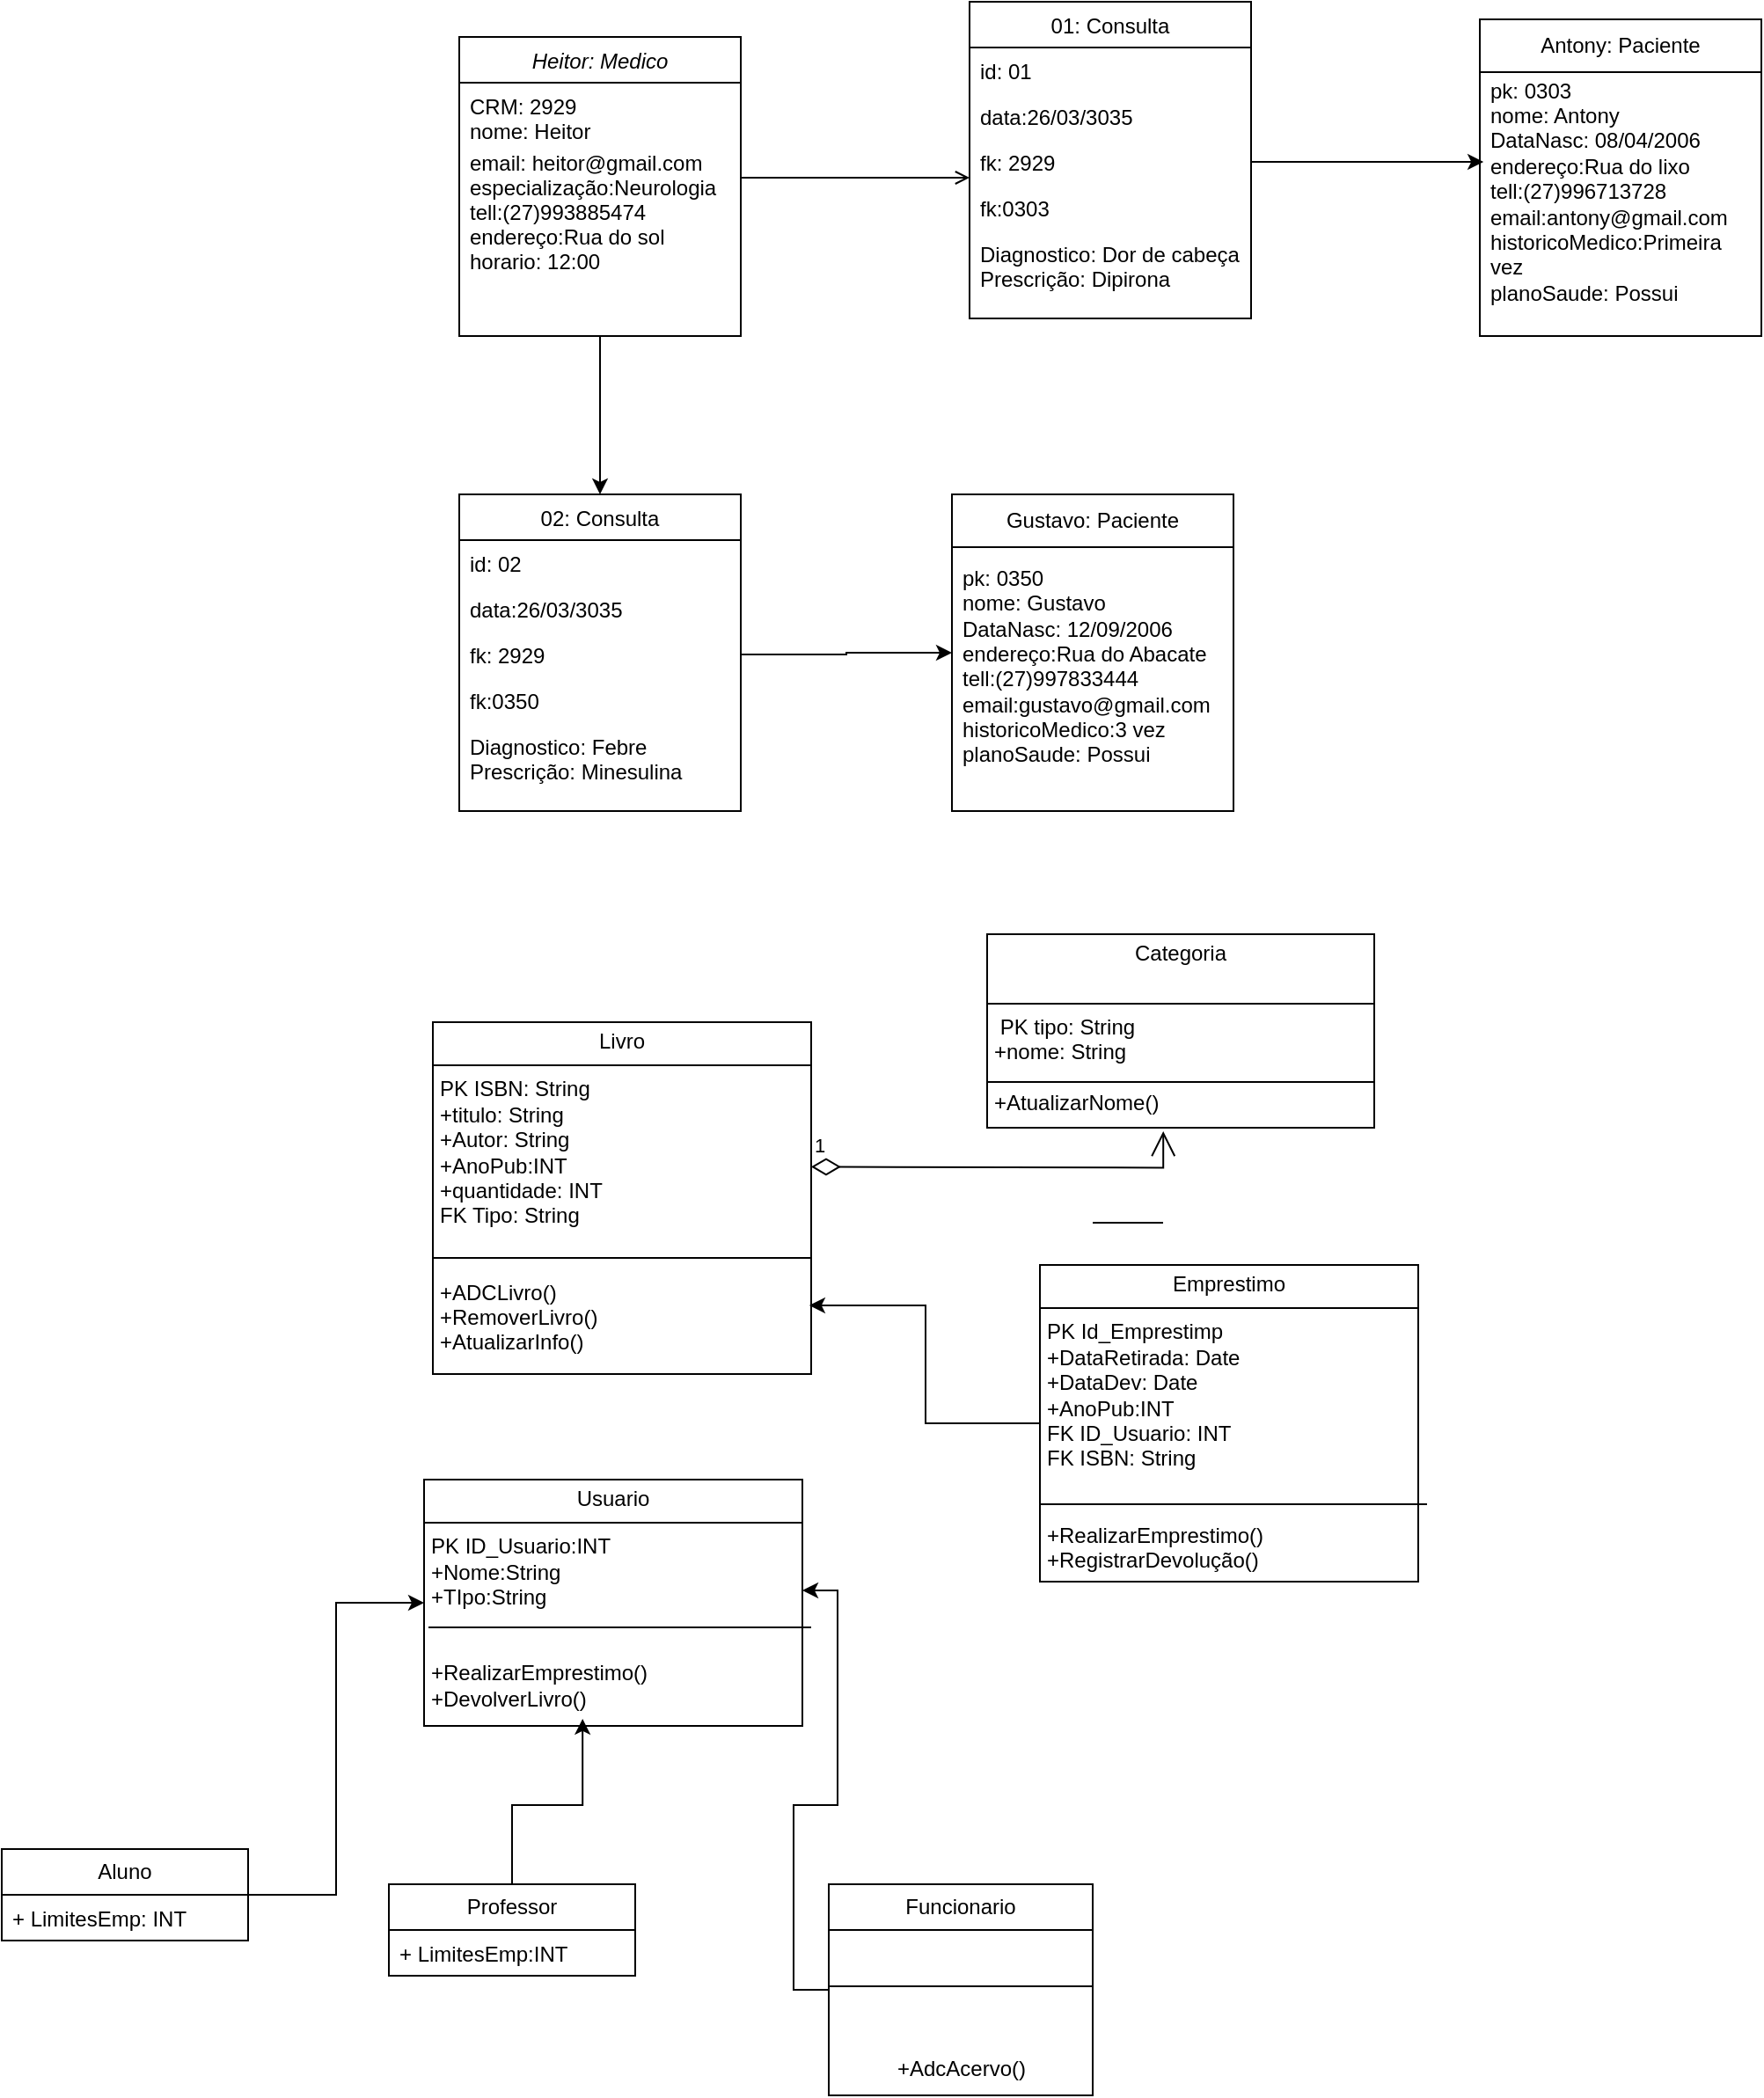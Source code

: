 <mxfile version="26.1.3">
  <diagram id="C5RBs43oDa-KdzZeNtuy" name="Page-1">
    <mxGraphModel dx="2261" dy="772" grid="1" gridSize="10" guides="1" tooltips="1" connect="1" arrows="1" fold="1" page="1" pageScale="1" pageWidth="827" pageHeight="1169" math="0" shadow="0">
      <root>
        <mxCell id="WIyWlLk6GJQsqaUBKTNV-0" />
        <mxCell id="WIyWlLk6GJQsqaUBKTNV-1" parent="WIyWlLk6GJQsqaUBKTNV-0" />
        <mxCell id="hnyukxAgt4o4ZXsjvl1w-23" style="edgeStyle=orthogonalEdgeStyle;rounded=0;orthogonalLoop=1;jettySize=auto;html=1;exitX=0.5;exitY=1;exitDx=0;exitDy=0;entryX=0.5;entryY=0;entryDx=0;entryDy=0;" edge="1" parent="WIyWlLk6GJQsqaUBKTNV-1" source="zkfFHV4jXpPFQw0GAbJ--0" target="hnyukxAgt4o4ZXsjvl1w-17">
          <mxGeometry relative="1" as="geometry" />
        </mxCell>
        <mxCell id="zkfFHV4jXpPFQw0GAbJ--0" value="Heitor: Medico" style="swimlane;fontStyle=2;align=center;verticalAlign=top;childLayout=stackLayout;horizontal=1;startSize=26;horizontalStack=0;resizeParent=1;resizeLast=0;collapsible=1;marginBottom=0;rounded=0;shadow=0;strokeWidth=1;" parent="WIyWlLk6GJQsqaUBKTNV-1" vertex="1">
          <mxGeometry x="30" y="90" width="160" height="170" as="geometry">
            <mxRectangle x="230" y="140" width="160" height="26" as="alternateBounds" />
          </mxGeometry>
        </mxCell>
        <mxCell id="zkfFHV4jXpPFQw0GAbJ--1" value="CRM: 2929" style="text;align=left;verticalAlign=top;spacingLeft=4;spacingRight=4;overflow=hidden;rotatable=0;points=[[0,0.5],[1,0.5]];portConstraint=eastwest;" parent="zkfFHV4jXpPFQw0GAbJ--0" vertex="1">
          <mxGeometry y="26" width="160" height="14" as="geometry" />
        </mxCell>
        <mxCell id="zkfFHV4jXpPFQw0GAbJ--2" value="nome: Heitor" style="text;align=left;verticalAlign=top;spacingLeft=4;spacingRight=4;overflow=hidden;rotatable=0;points=[[0,0.5],[1,0.5]];portConstraint=eastwest;rounded=0;shadow=0;html=0;" parent="zkfFHV4jXpPFQw0GAbJ--0" vertex="1">
          <mxGeometry y="40" width="160" height="18" as="geometry" />
        </mxCell>
        <mxCell id="zkfFHV4jXpPFQw0GAbJ--3" value="email: heitor@gmail.com&#xa;especialização:Neurologia&#xa;tell:(27)993885474&#xa;endereço:Rua do sol&#xa;horario: 12:00&#xa;" style="text;align=left;verticalAlign=top;spacingLeft=4;spacingRight=4;overflow=hidden;rotatable=0;points=[[0,0.5],[1,0.5]];portConstraint=eastwest;rounded=0;shadow=0;html=0;" parent="zkfFHV4jXpPFQw0GAbJ--0" vertex="1">
          <mxGeometry y="58" width="160" height="92" as="geometry" />
        </mxCell>
        <mxCell id="zkfFHV4jXpPFQw0GAbJ--17" value="01: Consulta" style="swimlane;fontStyle=0;align=center;verticalAlign=top;childLayout=stackLayout;horizontal=1;startSize=26;horizontalStack=0;resizeParent=1;resizeLast=0;collapsible=1;marginBottom=0;rounded=0;shadow=0;strokeWidth=1;" parent="WIyWlLk6GJQsqaUBKTNV-1" vertex="1">
          <mxGeometry x="320" y="70" width="160" height="180" as="geometry">
            <mxRectangle x="550" y="140" width="160" height="26" as="alternateBounds" />
          </mxGeometry>
        </mxCell>
        <mxCell id="zkfFHV4jXpPFQw0GAbJ--18" value="id: 01" style="text;align=left;verticalAlign=top;spacingLeft=4;spacingRight=4;overflow=hidden;rotatable=0;points=[[0,0.5],[1,0.5]];portConstraint=eastwest;" parent="zkfFHV4jXpPFQw0GAbJ--17" vertex="1">
          <mxGeometry y="26" width="160" height="26" as="geometry" />
        </mxCell>
        <mxCell id="zkfFHV4jXpPFQw0GAbJ--19" value="data:26/03/3035" style="text;align=left;verticalAlign=top;spacingLeft=4;spacingRight=4;overflow=hidden;rotatable=0;points=[[0,0.5],[1,0.5]];portConstraint=eastwest;rounded=0;shadow=0;html=0;" parent="zkfFHV4jXpPFQw0GAbJ--17" vertex="1">
          <mxGeometry y="52" width="160" height="26" as="geometry" />
        </mxCell>
        <mxCell id="zkfFHV4jXpPFQw0GAbJ--20" value="fk: 2929" style="text;align=left;verticalAlign=top;spacingLeft=4;spacingRight=4;overflow=hidden;rotatable=0;points=[[0,0.5],[1,0.5]];portConstraint=eastwest;rounded=0;shadow=0;html=0;" parent="zkfFHV4jXpPFQw0GAbJ--17" vertex="1">
          <mxGeometry y="78" width="160" height="26" as="geometry" />
        </mxCell>
        <mxCell id="zkfFHV4jXpPFQw0GAbJ--21" value="fk:0303" style="text;align=left;verticalAlign=top;spacingLeft=4;spacingRight=4;overflow=hidden;rotatable=0;points=[[0,0.5],[1,0.5]];portConstraint=eastwest;rounded=0;shadow=0;html=0;" parent="zkfFHV4jXpPFQw0GAbJ--17" vertex="1">
          <mxGeometry y="104" width="160" height="26" as="geometry" />
        </mxCell>
        <mxCell id="zkfFHV4jXpPFQw0GAbJ--22" value="Diagnostico: Dor de cabeça&#xa;Prescrição: Dipirona " style="text;align=left;verticalAlign=top;spacingLeft=4;spacingRight=4;overflow=hidden;rotatable=0;points=[[0,0.5],[1,0.5]];portConstraint=eastwest;rounded=0;shadow=0;html=0;" parent="zkfFHV4jXpPFQw0GAbJ--17" vertex="1">
          <mxGeometry y="130" width="160" height="50" as="geometry" />
        </mxCell>
        <mxCell id="zkfFHV4jXpPFQw0GAbJ--26" value="" style="endArrow=open;shadow=0;strokeWidth=1;rounded=0;curved=0;endFill=1;edgeStyle=elbowEdgeStyle;elbow=vertical;" parent="WIyWlLk6GJQsqaUBKTNV-1" source="zkfFHV4jXpPFQw0GAbJ--0" target="zkfFHV4jXpPFQw0GAbJ--17" edge="1">
          <mxGeometry x="0.5" y="41" relative="1" as="geometry">
            <mxPoint x="380" y="192" as="sourcePoint" />
            <mxPoint x="540" y="192" as="targetPoint" />
            <mxPoint x="-40" y="32" as="offset" />
          </mxGeometry>
        </mxCell>
        <mxCell id="hnyukxAgt4o4ZXsjvl1w-5" value="Antony: Paciente" style="swimlane;fontStyle=0;childLayout=stackLayout;horizontal=1;startSize=30;horizontalStack=0;resizeParent=1;resizeParentMax=0;resizeLast=0;collapsible=1;marginBottom=0;whiteSpace=wrap;html=1;" vertex="1" parent="WIyWlLk6GJQsqaUBKTNV-1">
          <mxGeometry x="610" y="80" width="160" height="180" as="geometry" />
        </mxCell>
        <mxCell id="hnyukxAgt4o4ZXsjvl1w-10" value="pk: 0303&lt;div&gt;nome: Antony&lt;/div&gt;&lt;div&gt;DataNasc: 08/04/2006&lt;/div&gt;&lt;div&gt;endereço:Rua do lixo&lt;/div&gt;&lt;div&gt;tell:(27)996713728&lt;/div&gt;&lt;div&gt;email:antony@gmail.com&lt;/div&gt;&lt;div&gt;historicoMedico:Primeira vez&lt;/div&gt;&lt;div&gt;planoSaude: Possui&lt;/div&gt;&lt;div&gt;&lt;br&gt;&lt;/div&gt;" style="text;strokeColor=none;fillColor=none;align=left;verticalAlign=middle;spacingLeft=4;spacingRight=4;overflow=hidden;points=[[0,0.5],[1,0.5]];portConstraint=eastwest;rotatable=0;whiteSpace=wrap;html=1;" vertex="1" parent="hnyukxAgt4o4ZXsjvl1w-5">
          <mxGeometry y="30" width="160" height="150" as="geometry" />
        </mxCell>
        <mxCell id="hnyukxAgt4o4ZXsjvl1w-12" style="edgeStyle=orthogonalEdgeStyle;rounded=0;orthogonalLoop=1;jettySize=auto;html=1;exitX=1;exitY=0.5;exitDx=0;exitDy=0;entryX=0.013;entryY=0.34;entryDx=0;entryDy=0;entryPerimeter=0;" edge="1" parent="WIyWlLk6GJQsqaUBKTNV-1" source="zkfFHV4jXpPFQw0GAbJ--20" target="hnyukxAgt4o4ZXsjvl1w-10">
          <mxGeometry relative="1" as="geometry" />
        </mxCell>
        <mxCell id="hnyukxAgt4o4ZXsjvl1w-17" value="02: Consulta" style="swimlane;fontStyle=0;align=center;verticalAlign=top;childLayout=stackLayout;horizontal=1;startSize=26;horizontalStack=0;resizeParent=1;resizeLast=0;collapsible=1;marginBottom=0;rounded=0;shadow=0;strokeWidth=1;" vertex="1" parent="WIyWlLk6GJQsqaUBKTNV-1">
          <mxGeometry x="30" y="350" width="160" height="180" as="geometry">
            <mxRectangle x="550" y="140" width="160" height="26" as="alternateBounds" />
          </mxGeometry>
        </mxCell>
        <mxCell id="hnyukxAgt4o4ZXsjvl1w-18" value="id: 02" style="text;align=left;verticalAlign=top;spacingLeft=4;spacingRight=4;overflow=hidden;rotatable=0;points=[[0,0.5],[1,0.5]];portConstraint=eastwest;" vertex="1" parent="hnyukxAgt4o4ZXsjvl1w-17">
          <mxGeometry y="26" width="160" height="26" as="geometry" />
        </mxCell>
        <mxCell id="hnyukxAgt4o4ZXsjvl1w-19" value="data:26/03/3035" style="text;align=left;verticalAlign=top;spacingLeft=4;spacingRight=4;overflow=hidden;rotatable=0;points=[[0,0.5],[1,0.5]];portConstraint=eastwest;rounded=0;shadow=0;html=0;" vertex="1" parent="hnyukxAgt4o4ZXsjvl1w-17">
          <mxGeometry y="52" width="160" height="26" as="geometry" />
        </mxCell>
        <mxCell id="hnyukxAgt4o4ZXsjvl1w-20" value="fk: 2929" style="text;align=left;verticalAlign=top;spacingLeft=4;spacingRight=4;overflow=hidden;rotatable=0;points=[[0,0.5],[1,0.5]];portConstraint=eastwest;rounded=0;shadow=0;html=0;" vertex="1" parent="hnyukxAgt4o4ZXsjvl1w-17">
          <mxGeometry y="78" width="160" height="26" as="geometry" />
        </mxCell>
        <mxCell id="hnyukxAgt4o4ZXsjvl1w-21" value="fk:0350" style="text;align=left;verticalAlign=top;spacingLeft=4;spacingRight=4;overflow=hidden;rotatable=0;points=[[0,0.5],[1,0.5]];portConstraint=eastwest;rounded=0;shadow=0;html=0;" vertex="1" parent="hnyukxAgt4o4ZXsjvl1w-17">
          <mxGeometry y="104" width="160" height="26" as="geometry" />
        </mxCell>
        <mxCell id="hnyukxAgt4o4ZXsjvl1w-22" value="Diagnostico: Febre&#xa;Prescrição: Minesulina " style="text;align=left;verticalAlign=top;spacingLeft=4;spacingRight=4;overflow=hidden;rotatable=0;points=[[0,0.5],[1,0.5]];portConstraint=eastwest;rounded=0;shadow=0;html=0;" vertex="1" parent="hnyukxAgt4o4ZXsjvl1w-17">
          <mxGeometry y="130" width="160" height="50" as="geometry" />
        </mxCell>
        <mxCell id="hnyukxAgt4o4ZXsjvl1w-24" value="Gustavo: Paciente" style="swimlane;fontStyle=0;childLayout=stackLayout;horizontal=1;startSize=30;horizontalStack=0;resizeParent=1;resizeParentMax=0;resizeLast=0;collapsible=1;marginBottom=0;whiteSpace=wrap;html=1;" vertex="1" parent="WIyWlLk6GJQsqaUBKTNV-1">
          <mxGeometry x="310" y="350" width="160" height="180" as="geometry" />
        </mxCell>
        <mxCell id="hnyukxAgt4o4ZXsjvl1w-25" value="pk: 0350&lt;div&gt;nome: Gustavo&lt;/div&gt;&lt;div&gt;DataNasc: 12/09/2006&lt;/div&gt;&lt;div&gt;endereço:Rua do Abacate&lt;/div&gt;&lt;div&gt;tell:(27)997833444&lt;/div&gt;&lt;div&gt;email:gustavo@gmail.com&lt;/div&gt;&lt;div&gt;historicoMedico:3 vez&lt;/div&gt;&lt;div&gt;planoSaude: Possui&lt;/div&gt;&lt;div&gt;&lt;br&gt;&lt;/div&gt;" style="text;strokeColor=none;fillColor=none;align=left;verticalAlign=middle;spacingLeft=4;spacingRight=4;overflow=hidden;points=[[0,0.5],[1,0.5]];portConstraint=eastwest;rotatable=0;whiteSpace=wrap;html=1;" vertex="1" parent="hnyukxAgt4o4ZXsjvl1w-24">
          <mxGeometry y="30" width="160" height="150" as="geometry" />
        </mxCell>
        <mxCell id="hnyukxAgt4o4ZXsjvl1w-26" style="edgeStyle=orthogonalEdgeStyle;rounded=0;orthogonalLoop=1;jettySize=auto;html=1;exitX=1;exitY=0.5;exitDx=0;exitDy=0;entryX=0;entryY=0.5;entryDx=0;entryDy=0;" edge="1" parent="WIyWlLk6GJQsqaUBKTNV-1" source="hnyukxAgt4o4ZXsjvl1w-20" target="hnyukxAgt4o4ZXsjvl1w-24">
          <mxGeometry relative="1" as="geometry" />
        </mxCell>
        <mxCell id="hnyukxAgt4o4ZXsjvl1w-31" value="&lt;p style=&quot;margin:0px;margin-top:4px;text-align:center;&quot;&gt;Livro&lt;/p&gt;&lt;hr size=&quot;1&quot; style=&quot;border-style:solid;&quot;&gt;&lt;p style=&quot;margin:0px;margin-left:4px;&quot;&gt;PK ISBN: String&lt;/p&gt;&lt;p style=&quot;margin:0px;margin-left:4px;&quot;&gt;+titulo: String&lt;/p&gt;&lt;p style=&quot;margin:0px;margin-left:4px;&quot;&gt;+Autor: String&lt;/p&gt;&lt;p style=&quot;margin:0px;margin-left:4px;&quot;&gt;+AnoPub:INT&lt;/p&gt;&lt;p style=&quot;margin:0px;margin-left:4px;&quot;&gt;+quantidade: INT&lt;/p&gt;&lt;p style=&quot;margin:0px;margin-left:4px;&quot;&gt;FK Tipo: String&lt;/p&gt;&lt;p style=&quot;margin:0px;margin-left:4px;&quot;&gt;&lt;br&gt;&lt;/p&gt;&lt;p style=&quot;margin:0px;margin-left:4px;&quot;&gt;&lt;br&gt;&lt;/p&gt;&lt;p style=&quot;margin:0px;margin-left:4px;&quot;&gt;+ADCLivro()&lt;/p&gt;&lt;p style=&quot;margin:0px;margin-left:4px;&quot;&gt;+RemoverLivro()&lt;/p&gt;&lt;p style=&quot;margin:0px;margin-left:4px;&quot;&gt;+AtualizarInfo()&lt;/p&gt;" style="verticalAlign=top;align=left;overflow=fill;html=1;whiteSpace=wrap;" vertex="1" parent="WIyWlLk6GJQsqaUBKTNV-1">
          <mxGeometry x="15" y="650" width="215" height="200" as="geometry" />
        </mxCell>
        <mxCell id="hnyukxAgt4o4ZXsjvl1w-32" value="" style="line;strokeWidth=1;fillColor=none;align=left;verticalAlign=middle;spacingTop=-1;spacingLeft=3;spacingRight=3;rotatable=0;labelPosition=right;points=[];portConstraint=eastwest;strokeColor=inherit;" vertex="1" parent="WIyWlLk6GJQsqaUBKTNV-1">
          <mxGeometry x="15" y="780" width="215" height="8" as="geometry" />
        </mxCell>
        <mxCell id="hnyukxAgt4o4ZXsjvl1w-33" style="edgeStyle=orthogonalEdgeStyle;rounded=0;orthogonalLoop=1;jettySize=auto;html=1;exitX=0.5;exitY=1;exitDx=0;exitDy=0;" edge="1" parent="WIyWlLk6GJQsqaUBKTNV-1" source="hnyukxAgt4o4ZXsjvl1w-31" target="hnyukxAgt4o4ZXsjvl1w-31">
          <mxGeometry relative="1" as="geometry" />
        </mxCell>
        <mxCell id="hnyukxAgt4o4ZXsjvl1w-35" value="&lt;p style=&quot;margin:0px;margin-top:4px;text-align:center;&quot;&gt;Categoria&lt;/p&gt;&lt;br&gt;&lt;hr size=&quot;1&quot; style=&quot;border-style:solid;&quot;&gt;&lt;p style=&quot;margin:0px;margin-left:4px;&quot;&gt;&amp;nbsp;PK tipo: String&lt;/p&gt;&lt;p style=&quot;margin:0px;margin-left:4px;&quot;&gt;+nome: String&lt;/p&gt;&lt;p style=&quot;margin:0px;margin-left:4px;&quot;&gt;&lt;br&gt;&lt;/p&gt;&lt;p style=&quot;margin:0px;margin-left:4px;&quot;&gt;+AtualizarNome()&lt;/p&gt;" style="verticalAlign=top;align=left;overflow=fill;html=1;whiteSpace=wrap;" vertex="1" parent="WIyWlLk6GJQsqaUBKTNV-1">
          <mxGeometry x="330" y="600" width="220" height="110" as="geometry" />
        </mxCell>
        <mxCell id="hnyukxAgt4o4ZXsjvl1w-36" value="" style="line;strokeWidth=1;fillColor=none;align=left;verticalAlign=middle;spacingTop=-1;spacingLeft=3;spacingRight=3;rotatable=0;labelPosition=right;points=[];portConstraint=eastwest;strokeColor=inherit;" vertex="1" parent="WIyWlLk6GJQsqaUBKTNV-1">
          <mxGeometry x="330" y="680" width="220" height="8" as="geometry" />
        </mxCell>
        <mxCell id="hnyukxAgt4o4ZXsjvl1w-38" value="1" style="endArrow=open;html=1;endSize=12;startArrow=diamondThin;startSize=14;startFill=0;edgeStyle=orthogonalEdgeStyle;align=left;verticalAlign=bottom;rounded=0;entryX=0.455;entryY=1.018;entryDx=0;entryDy=0;entryPerimeter=0;strokeWidth=1;" edge="1" parent="WIyWlLk6GJQsqaUBKTNV-1" target="hnyukxAgt4o4ZXsjvl1w-35">
          <mxGeometry x="-1" y="3" relative="1" as="geometry">
            <mxPoint x="230" y="732.2" as="sourcePoint" />
            <mxPoint x="428.34" y="730" as="targetPoint" />
          </mxGeometry>
        </mxCell>
        <mxCell id="hnyukxAgt4o4ZXsjvl1w-39" value="&lt;p style=&quot;margin:0px;margin-top:4px;text-align:center;&quot;&gt;Emprestimo&lt;/p&gt;&lt;hr size=&quot;1&quot; style=&quot;border-style:solid;&quot;&gt;&lt;p style=&quot;margin:0px;margin-left:4px;&quot;&gt;PK Id_Emprestimp&lt;/p&gt;&lt;p style=&quot;margin:0px;margin-left:4px;&quot;&gt;+DataRetirada: Date&lt;/p&gt;&lt;p style=&quot;margin:0px;margin-left:4px;&quot;&gt;+DataDev: Date&lt;/p&gt;&lt;p style=&quot;margin:0px;margin-left:4px;&quot;&gt;+AnoPub:INT&lt;/p&gt;&lt;p style=&quot;margin:0px;margin-left:4px;&quot;&gt;FK ID_Usuario: INT&lt;/p&gt;&lt;p style=&quot;margin:0px;margin-left:4px;&quot;&gt;FK ISBN: String&lt;/p&gt;&lt;p style=&quot;margin:0px;margin-left:4px;&quot;&gt;&lt;br&gt;&lt;/p&gt;&lt;p style=&quot;margin:0px;margin-left:4px;&quot;&gt;&lt;br&gt;&lt;/p&gt;&lt;p style=&quot;margin:0px;margin-left:4px;&quot;&gt;+RealizarEmprestimo()&lt;/p&gt;&lt;p style=&quot;margin:0px;margin-left:4px;&quot;&gt;+RegistrarDevolução()&lt;/p&gt;" style="verticalAlign=top;align=left;overflow=fill;html=1;whiteSpace=wrap;" vertex="1" parent="WIyWlLk6GJQsqaUBKTNV-1">
          <mxGeometry x="360" y="788" width="215" height="180" as="geometry" />
        </mxCell>
        <mxCell id="hnyukxAgt4o4ZXsjvl1w-40" value="" style="line;strokeWidth=1;fillColor=none;align=left;verticalAlign=middle;spacingTop=-1;spacingLeft=3;spacingRight=3;rotatable=0;labelPosition=right;points=[];portConstraint=eastwest;strokeColor=inherit;" vertex="1" parent="WIyWlLk6GJQsqaUBKTNV-1">
          <mxGeometry x="390" y="760" width="40" height="8" as="geometry" />
        </mxCell>
        <mxCell id="hnyukxAgt4o4ZXsjvl1w-43" value="" style="line;strokeWidth=1;fillColor=none;align=left;verticalAlign=middle;spacingTop=-1;spacingLeft=3;spacingRight=3;rotatable=0;labelPosition=right;points=[];portConstraint=eastwest;strokeColor=inherit;" vertex="1" parent="WIyWlLk6GJQsqaUBKTNV-1">
          <mxGeometry x="360" y="920" width="220" height="8" as="geometry" />
        </mxCell>
        <mxCell id="hnyukxAgt4o4ZXsjvl1w-44" style="edgeStyle=orthogonalEdgeStyle;rounded=0;orthogonalLoop=1;jettySize=auto;html=1;entryX=0.995;entryY=0.805;entryDx=0;entryDy=0;entryPerimeter=0;" edge="1" parent="WIyWlLk6GJQsqaUBKTNV-1" source="hnyukxAgt4o4ZXsjvl1w-39" target="hnyukxAgt4o4ZXsjvl1w-31">
          <mxGeometry relative="1" as="geometry" />
        </mxCell>
        <mxCell id="hnyukxAgt4o4ZXsjvl1w-45" value="&lt;p style=&quot;margin:0px;margin-top:4px;text-align:center;&quot;&gt;Usuario&lt;/p&gt;&lt;hr size=&quot;1&quot; style=&quot;border-style:solid;&quot;&gt;&lt;p style=&quot;margin:0px;margin-left:4px;&quot;&gt;PK ID_Usuario:INT&lt;/p&gt;&lt;p style=&quot;margin:0px;margin-left:4px;&quot;&gt;+Nome:String&lt;/p&gt;&lt;p style=&quot;margin:0px;margin-left:4px;&quot;&gt;+TIpo:String&lt;/p&gt;&lt;p style=&quot;margin:0px;margin-left:4px;&quot;&gt;&lt;br&gt;&lt;/p&gt;&lt;p style=&quot;margin:0px;margin-left:4px;&quot;&gt;&lt;br&gt;&lt;/p&gt;&lt;p style=&quot;margin:0px;margin-left:4px;&quot;&gt;+RealizarEmprestimo()&lt;/p&gt;&lt;p style=&quot;margin:0px;margin-left:4px;&quot;&gt;+DevolverLivro()&lt;/p&gt;" style="verticalAlign=top;align=left;overflow=fill;html=1;whiteSpace=wrap;" vertex="1" parent="WIyWlLk6GJQsqaUBKTNV-1">
          <mxGeometry x="10" y="910" width="215" height="140" as="geometry" />
        </mxCell>
        <mxCell id="hnyukxAgt4o4ZXsjvl1w-46" value="" style="line;strokeWidth=1;fillColor=none;align=left;verticalAlign=middle;spacingTop=-1;spacingLeft=3;spacingRight=3;rotatable=0;labelPosition=right;points=[];portConstraint=eastwest;strokeColor=inherit;" vertex="1" parent="WIyWlLk6GJQsqaUBKTNV-1">
          <mxGeometry x="12.5" y="990" width="217.5" height="8" as="geometry" />
        </mxCell>
        <mxCell id="hnyukxAgt4o4ZXsjvl1w-47" value="Professor" style="swimlane;fontStyle=0;childLayout=stackLayout;horizontal=1;startSize=26;fillColor=none;horizontalStack=0;resizeParent=1;resizeParentMax=0;resizeLast=0;collapsible=1;marginBottom=0;whiteSpace=wrap;html=1;" vertex="1" parent="WIyWlLk6GJQsqaUBKTNV-1">
          <mxGeometry x="-10" y="1140" width="140" height="52" as="geometry" />
        </mxCell>
        <mxCell id="hnyukxAgt4o4ZXsjvl1w-48" value="+ LimitesEmp:INT" style="text;strokeColor=none;fillColor=none;align=left;verticalAlign=top;spacingLeft=4;spacingRight=4;overflow=hidden;rotatable=0;points=[[0,0.5],[1,0.5]];portConstraint=eastwest;whiteSpace=wrap;html=1;" vertex="1" parent="hnyukxAgt4o4ZXsjvl1w-47">
          <mxGeometry y="26" width="140" height="26" as="geometry" />
        </mxCell>
        <mxCell id="hnyukxAgt4o4ZXsjvl1w-64" style="edgeStyle=orthogonalEdgeStyle;rounded=0;orthogonalLoop=1;jettySize=auto;html=1;entryX=0;entryY=0.5;entryDx=0;entryDy=0;" edge="1" parent="WIyWlLk6GJQsqaUBKTNV-1" source="hnyukxAgt4o4ZXsjvl1w-51" target="hnyukxAgt4o4ZXsjvl1w-45">
          <mxGeometry relative="1" as="geometry" />
        </mxCell>
        <mxCell id="hnyukxAgt4o4ZXsjvl1w-51" value="Aluno" style="swimlane;fontStyle=0;childLayout=stackLayout;horizontal=1;startSize=26;fillColor=none;horizontalStack=0;resizeParent=1;resizeParentMax=0;resizeLast=0;collapsible=1;marginBottom=0;whiteSpace=wrap;html=1;" vertex="1" parent="WIyWlLk6GJQsqaUBKTNV-1">
          <mxGeometry x="-230" y="1120" width="140" height="52" as="geometry" />
        </mxCell>
        <mxCell id="hnyukxAgt4o4ZXsjvl1w-52" value="+ LimitesEmp: INT" style="text;strokeColor=none;fillColor=none;align=left;verticalAlign=top;spacingLeft=4;spacingRight=4;overflow=hidden;rotatable=0;points=[[0,0.5],[1,0.5]];portConstraint=eastwest;whiteSpace=wrap;html=1;" vertex="1" parent="hnyukxAgt4o4ZXsjvl1w-51">
          <mxGeometry y="26" width="140" height="26" as="geometry" />
        </mxCell>
        <mxCell id="hnyukxAgt4o4ZXsjvl1w-55" value="Funcionario" style="swimlane;fontStyle=0;childLayout=stackLayout;horizontal=1;startSize=26;fillColor=none;horizontalStack=0;resizeParent=1;resizeParentMax=0;resizeLast=0;collapsible=1;marginBottom=0;whiteSpace=wrap;html=1;" vertex="1" parent="WIyWlLk6GJQsqaUBKTNV-1">
          <mxGeometry x="240" y="1140" width="150" height="120" as="geometry" />
        </mxCell>
        <mxCell id="hnyukxAgt4o4ZXsjvl1w-59" value="" style="line;strokeWidth=1;fillColor=none;align=left;verticalAlign=middle;spacingTop=-1;spacingLeft=3;spacingRight=3;rotatable=0;labelPosition=right;points=[];portConstraint=eastwest;strokeColor=inherit;" vertex="1" parent="hnyukxAgt4o4ZXsjvl1w-55">
          <mxGeometry y="26" width="150" height="64" as="geometry" />
        </mxCell>
        <mxCell id="hnyukxAgt4o4ZXsjvl1w-60" value="+AdcAcervo()" style="text;html=1;align=center;verticalAlign=middle;resizable=0;points=[];autosize=1;strokeColor=none;fillColor=none;" vertex="1" parent="hnyukxAgt4o4ZXsjvl1w-55">
          <mxGeometry y="90" width="150" height="30" as="geometry" />
        </mxCell>
        <mxCell id="hnyukxAgt4o4ZXsjvl1w-65" style="edgeStyle=orthogonalEdgeStyle;rounded=0;orthogonalLoop=1;jettySize=auto;html=1;entryX=0.419;entryY=0.971;entryDx=0;entryDy=0;entryPerimeter=0;" edge="1" parent="WIyWlLk6GJQsqaUBKTNV-1" source="hnyukxAgt4o4ZXsjvl1w-47" target="hnyukxAgt4o4ZXsjvl1w-45">
          <mxGeometry relative="1" as="geometry" />
        </mxCell>
        <mxCell id="hnyukxAgt4o4ZXsjvl1w-66" style="edgeStyle=orthogonalEdgeStyle;rounded=0;orthogonalLoop=1;jettySize=auto;html=1;entryX=1;entryY=0.45;entryDx=0;entryDy=0;entryPerimeter=0;" edge="1" parent="WIyWlLk6GJQsqaUBKTNV-1" source="hnyukxAgt4o4ZXsjvl1w-55" target="hnyukxAgt4o4ZXsjvl1w-45">
          <mxGeometry relative="1" as="geometry" />
        </mxCell>
      </root>
    </mxGraphModel>
  </diagram>
</mxfile>
